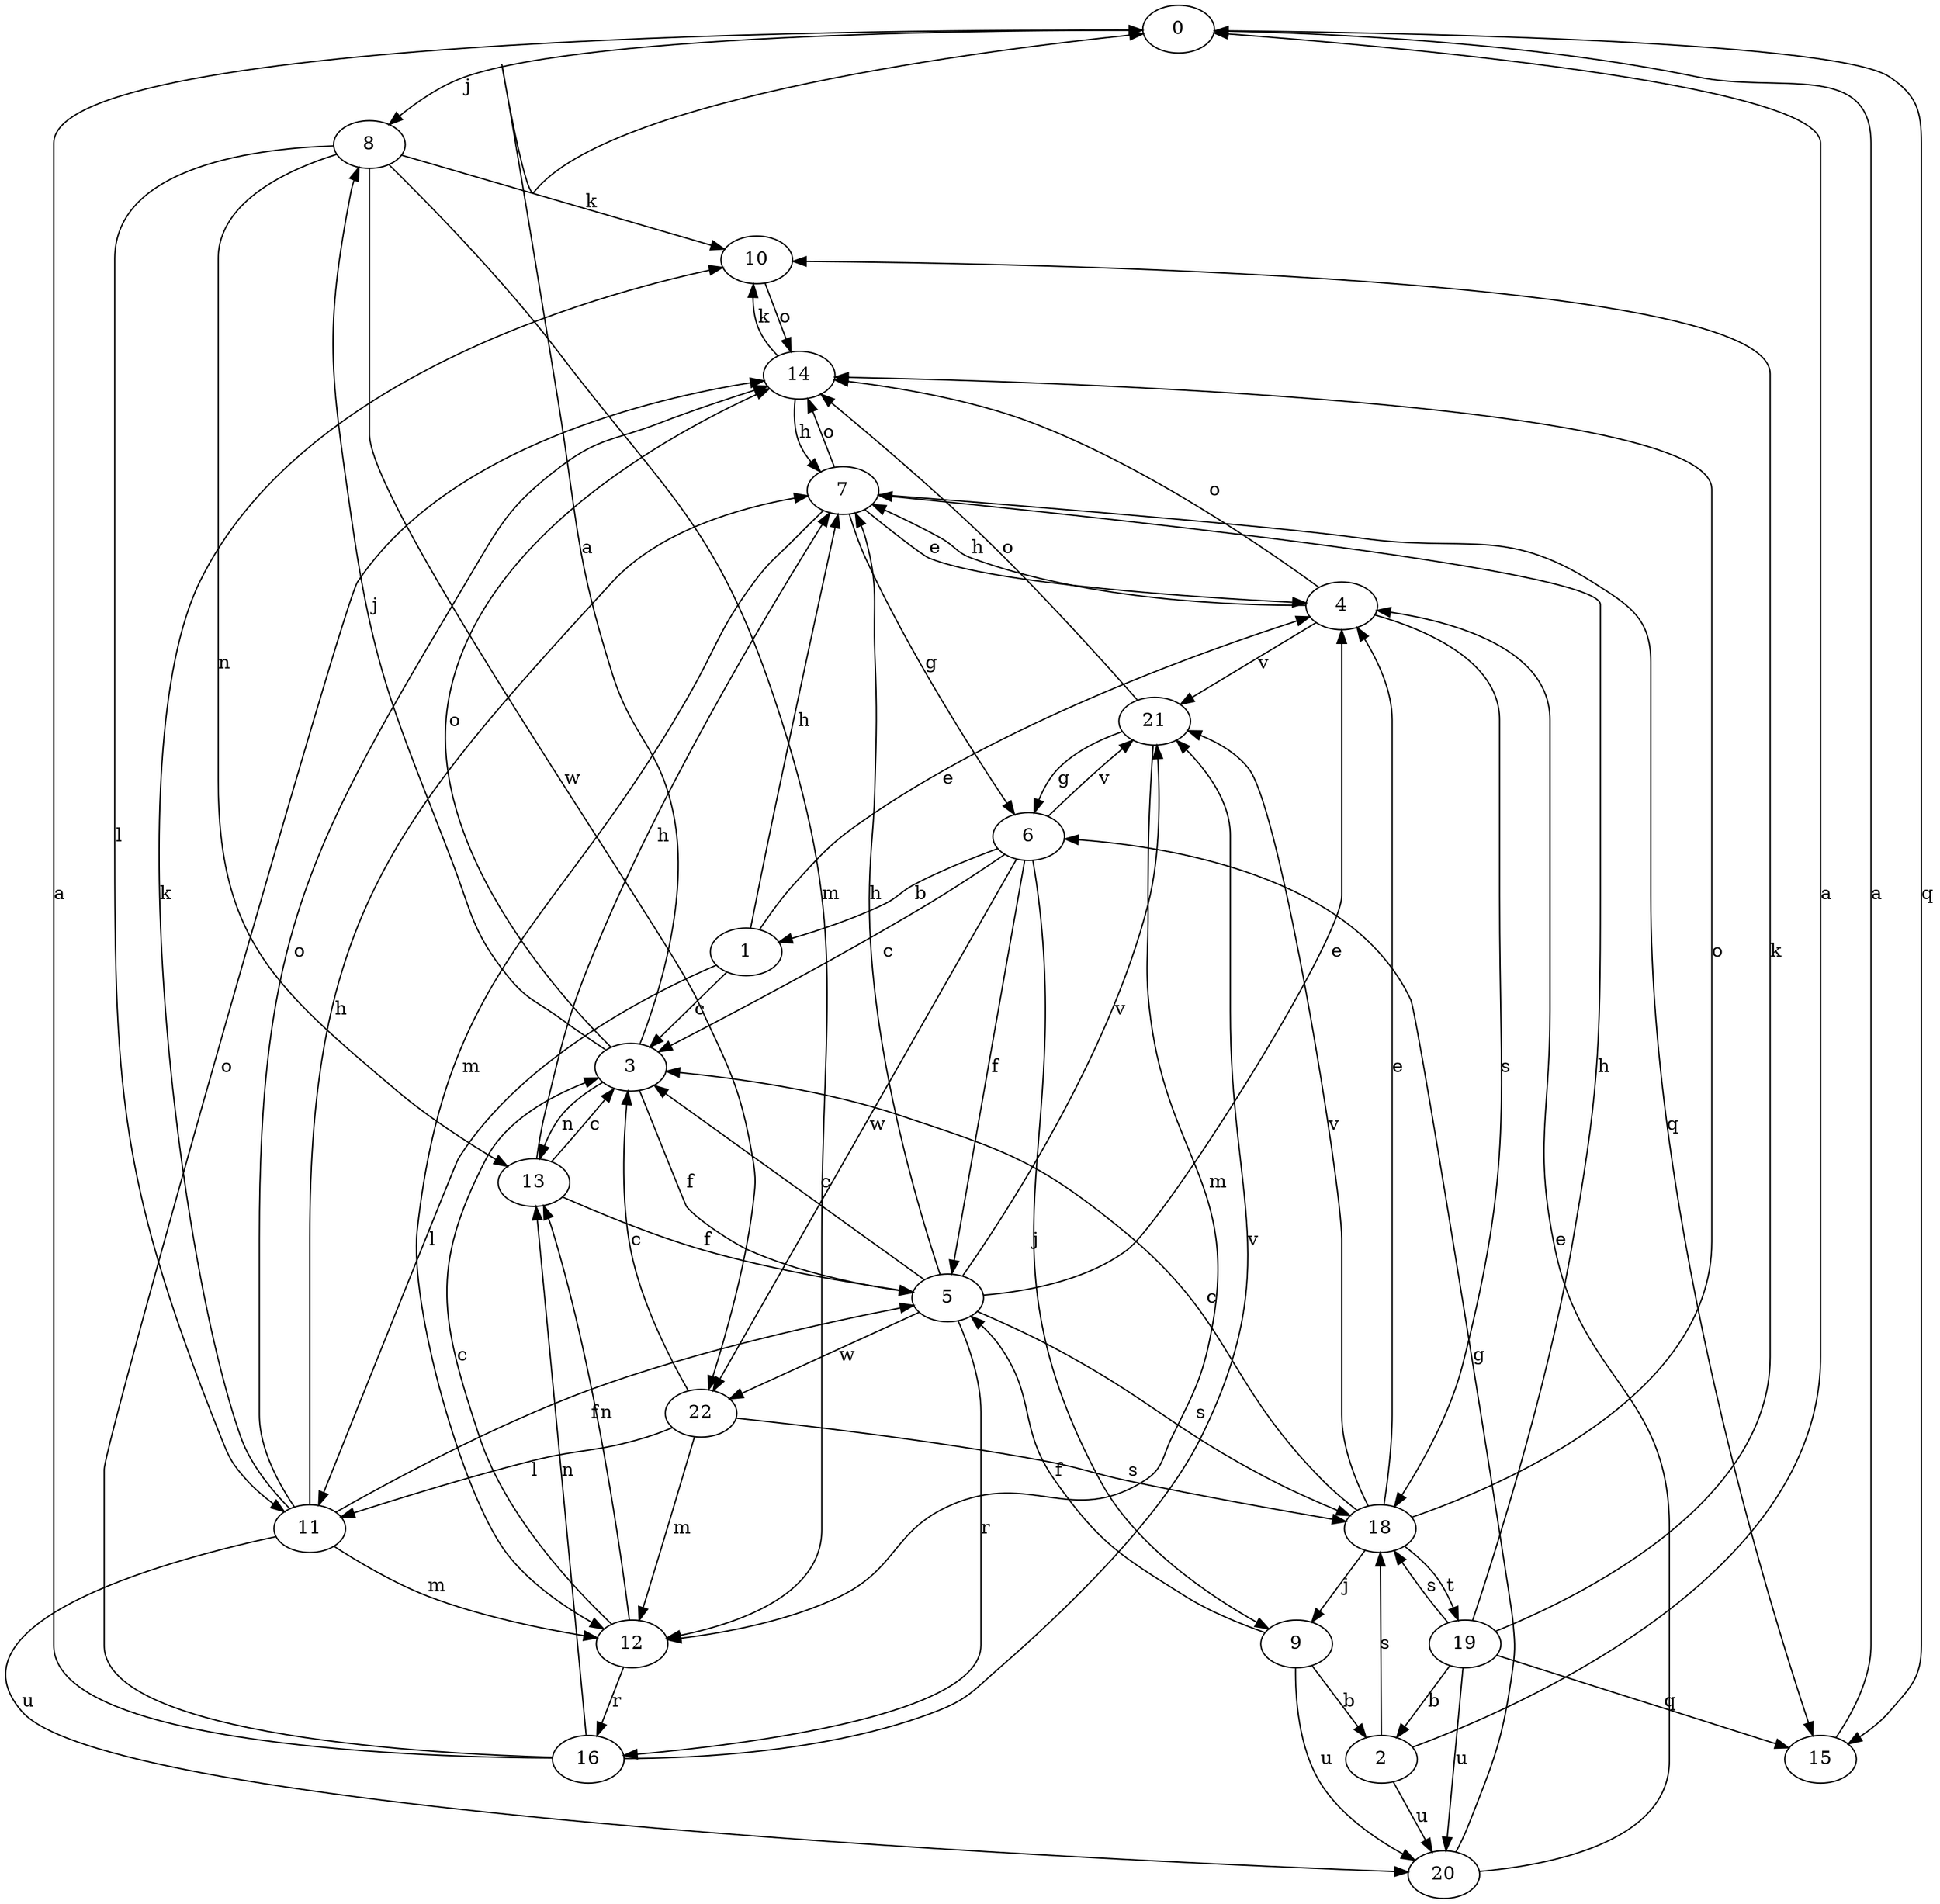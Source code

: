 strict digraph  {
0;
1;
2;
3;
4;
5;
6;
7;
8;
9;
10;
11;
12;
13;
14;
15;
16;
18;
19;
20;
21;
22;
0 -> 8  [label=j];
0 -> 15  [label=q];
1 -> 3  [label=c];
1 -> 4  [label=e];
1 -> 7  [label=h];
1 -> 11  [label=l];
2 -> 0  [label=a];
2 -> 18  [label=s];
2 -> 20  [label=u];
3 -> 0  [label=a];
3 -> 5  [label=f];
3 -> 8  [label=j];
3 -> 13  [label=n];
3 -> 14  [label=o];
4 -> 7  [label=h];
4 -> 14  [label=o];
4 -> 18  [label=s];
4 -> 21  [label=v];
5 -> 3  [label=c];
5 -> 4  [label=e];
5 -> 7  [label=h];
5 -> 16  [label=r];
5 -> 18  [label=s];
5 -> 21  [label=v];
5 -> 22  [label=w];
6 -> 1  [label=b];
6 -> 3  [label=c];
6 -> 5  [label=f];
6 -> 9  [label=j];
6 -> 21  [label=v];
6 -> 22  [label=w];
7 -> 4  [label=e];
7 -> 6  [label=g];
7 -> 12  [label=m];
7 -> 14  [label=o];
7 -> 15  [label=q];
8 -> 10  [label=k];
8 -> 11  [label=l];
8 -> 12  [label=m];
8 -> 13  [label=n];
8 -> 22  [label=w];
9 -> 2  [label=b];
9 -> 5  [label=f];
9 -> 20  [label=u];
10 -> 14  [label=o];
11 -> 5  [label=f];
11 -> 7  [label=h];
11 -> 10  [label=k];
11 -> 12  [label=m];
11 -> 14  [label=o];
11 -> 20  [label=u];
12 -> 3  [label=c];
12 -> 13  [label=n];
12 -> 16  [label=r];
13 -> 3  [label=c];
13 -> 5  [label=f];
13 -> 7  [label=h];
14 -> 7  [label=h];
14 -> 10  [label=k];
15 -> 0  [label=a];
16 -> 0  [label=a];
16 -> 13  [label=n];
16 -> 14  [label=o];
16 -> 21  [label=v];
18 -> 3  [label=c];
18 -> 4  [label=e];
18 -> 9  [label=j];
18 -> 14  [label=o];
18 -> 19  [label=t];
18 -> 21  [label=v];
19 -> 2  [label=b];
19 -> 7  [label=h];
19 -> 10  [label=k];
19 -> 15  [label=q];
19 -> 18  [label=s];
19 -> 20  [label=u];
20 -> 4  [label=e];
20 -> 6  [label=g];
21 -> 6  [label=g];
21 -> 12  [label=m];
21 -> 14  [label=o];
22 -> 3  [label=c];
22 -> 11  [label=l];
22 -> 12  [label=m];
22 -> 18  [label=s];
}
